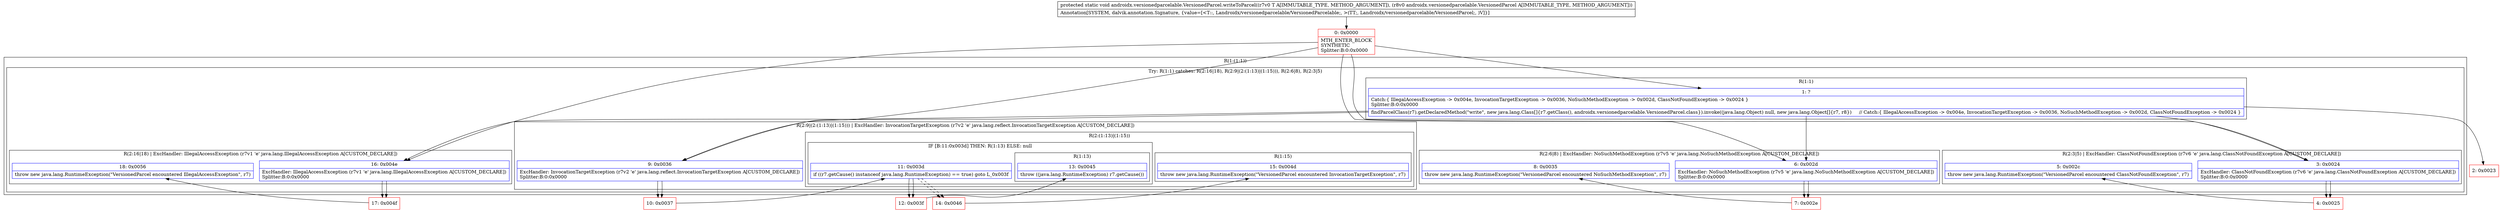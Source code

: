 digraph "CFG forandroidx.versionedparcelable.VersionedParcel.writeToParcel(Landroidx\/versionedparcelable\/VersionedParcelable;Landroidx\/versionedparcelable\/VersionedParcel;)V" {
subgraph cluster_Region_814045052 {
label = "R(1:(1:1))";
node [shape=record,color=blue];
subgraph cluster_TryCatchRegion_720233345 {
label = "Try: R(1:1) catches: R(2:16|18), R(2:9|(2:(1:13)|(1:15))), R(2:6|8), R(2:3|5)";
node [shape=record,color=blue];
subgraph cluster_Region_627947087 {
label = "R(1:1)";
node [shape=record,color=blue];
Node_1 [shape=record,label="{1\:\ ?|Catch:\{ IllegalAccessException \-\> 0x004e, InvocationTargetException \-\> 0x0036, NoSuchMethodException \-\> 0x002d, ClassNotFoundException \-\> 0x0024 \}\lSplitter:B:0:0x0000\l|findParcelClass(r7).getDeclaredMethod(\"write\", new java.lang.Class[]\{r7.getClass(), androidx.versionedparcelable.VersionedParcel.class\}).invoke((java.lang.Object) null, new java.lang.Object[]\{r7, r8\})     \/\/ Catch:\{ IllegalAccessException \-\> 0x004e, InvocationTargetException \-\> 0x0036, NoSuchMethodException \-\> 0x002d, ClassNotFoundException \-\> 0x0024 \}\l}"];
}
subgraph cluster_Region_392351897 {
label = "R(2:16|18) | ExcHandler: IllegalAccessException (r7v1 'e' java.lang.IllegalAccessException A[CUSTOM_DECLARE])\l";
node [shape=record,color=blue];
Node_16 [shape=record,label="{16\:\ 0x004e|ExcHandler: IllegalAccessException (r7v1 'e' java.lang.IllegalAccessException A[CUSTOM_DECLARE])\lSplitter:B:0:0x0000\l}"];
Node_18 [shape=record,label="{18\:\ 0x0056|throw new java.lang.RuntimeException(\"VersionedParcel encountered IllegalAccessException\", r7)\l}"];
}
subgraph cluster_Region_222714814 {
label = "R(2:9|(2:(1:13)|(1:15))) | ExcHandler: InvocationTargetException (r7v2 'e' java.lang.reflect.InvocationTargetException A[CUSTOM_DECLARE])\l";
node [shape=record,color=blue];
Node_9 [shape=record,label="{9\:\ 0x0036|ExcHandler: InvocationTargetException (r7v2 'e' java.lang.reflect.InvocationTargetException A[CUSTOM_DECLARE])\lSplitter:B:0:0x0000\l}"];
subgraph cluster_Region_1223835772 {
label = "R(2:(1:13)|(1:15))";
node [shape=record,color=blue];
subgraph cluster_IfRegion_15030499 {
label = "IF [B:11:0x003d] THEN: R(1:13) ELSE: null";
node [shape=record,color=blue];
Node_11 [shape=record,label="{11\:\ 0x003d|if ((r7.getCause() instanceof java.lang.RuntimeException) == true) goto L_0x003f\l}"];
subgraph cluster_Region_16955006 {
label = "R(1:13)";
node [shape=record,color=blue];
Node_13 [shape=record,label="{13\:\ 0x0045|throw ((java.lang.RuntimeException) r7.getCause())\l}"];
}
}
subgraph cluster_Region_1051104843 {
label = "R(1:15)";
node [shape=record,color=blue];
Node_15 [shape=record,label="{15\:\ 0x004d|throw new java.lang.RuntimeException(\"VersionedParcel encountered InvocationTargetException\", r7)\l}"];
}
}
}
subgraph cluster_Region_1687015491 {
label = "R(2:6|8) | ExcHandler: NoSuchMethodException (r7v5 'e' java.lang.NoSuchMethodException A[CUSTOM_DECLARE])\l";
node [shape=record,color=blue];
Node_6 [shape=record,label="{6\:\ 0x002d|ExcHandler: NoSuchMethodException (r7v5 'e' java.lang.NoSuchMethodException A[CUSTOM_DECLARE])\lSplitter:B:0:0x0000\l}"];
Node_8 [shape=record,label="{8\:\ 0x0035|throw new java.lang.RuntimeException(\"VersionedParcel encountered NoSuchMethodException\", r7)\l}"];
}
subgraph cluster_Region_1308999281 {
label = "R(2:3|5) | ExcHandler: ClassNotFoundException (r7v6 'e' java.lang.ClassNotFoundException A[CUSTOM_DECLARE])\l";
node [shape=record,color=blue];
Node_3 [shape=record,label="{3\:\ 0x0024|ExcHandler: ClassNotFoundException (r7v6 'e' java.lang.ClassNotFoundException A[CUSTOM_DECLARE])\lSplitter:B:0:0x0000\l}"];
Node_5 [shape=record,label="{5\:\ 0x002c|throw new java.lang.RuntimeException(\"VersionedParcel encountered ClassNotFoundException\", r7)\l}"];
}
}
}
subgraph cluster_Region_392351897 {
label = "R(2:16|18) | ExcHandler: IllegalAccessException (r7v1 'e' java.lang.IllegalAccessException A[CUSTOM_DECLARE])\l";
node [shape=record,color=blue];
Node_16 [shape=record,label="{16\:\ 0x004e|ExcHandler: IllegalAccessException (r7v1 'e' java.lang.IllegalAccessException A[CUSTOM_DECLARE])\lSplitter:B:0:0x0000\l}"];
Node_18 [shape=record,label="{18\:\ 0x0056|throw new java.lang.RuntimeException(\"VersionedParcel encountered IllegalAccessException\", r7)\l}"];
}
subgraph cluster_Region_222714814 {
label = "R(2:9|(2:(1:13)|(1:15))) | ExcHandler: InvocationTargetException (r7v2 'e' java.lang.reflect.InvocationTargetException A[CUSTOM_DECLARE])\l";
node [shape=record,color=blue];
Node_9 [shape=record,label="{9\:\ 0x0036|ExcHandler: InvocationTargetException (r7v2 'e' java.lang.reflect.InvocationTargetException A[CUSTOM_DECLARE])\lSplitter:B:0:0x0000\l}"];
subgraph cluster_Region_1223835772 {
label = "R(2:(1:13)|(1:15))";
node [shape=record,color=blue];
subgraph cluster_IfRegion_15030499 {
label = "IF [B:11:0x003d] THEN: R(1:13) ELSE: null";
node [shape=record,color=blue];
Node_11 [shape=record,label="{11\:\ 0x003d|if ((r7.getCause() instanceof java.lang.RuntimeException) == true) goto L_0x003f\l}"];
subgraph cluster_Region_16955006 {
label = "R(1:13)";
node [shape=record,color=blue];
Node_13 [shape=record,label="{13\:\ 0x0045|throw ((java.lang.RuntimeException) r7.getCause())\l}"];
}
}
subgraph cluster_Region_1051104843 {
label = "R(1:15)";
node [shape=record,color=blue];
Node_15 [shape=record,label="{15\:\ 0x004d|throw new java.lang.RuntimeException(\"VersionedParcel encountered InvocationTargetException\", r7)\l}"];
}
}
}
subgraph cluster_Region_1687015491 {
label = "R(2:6|8) | ExcHandler: NoSuchMethodException (r7v5 'e' java.lang.NoSuchMethodException A[CUSTOM_DECLARE])\l";
node [shape=record,color=blue];
Node_6 [shape=record,label="{6\:\ 0x002d|ExcHandler: NoSuchMethodException (r7v5 'e' java.lang.NoSuchMethodException A[CUSTOM_DECLARE])\lSplitter:B:0:0x0000\l}"];
Node_8 [shape=record,label="{8\:\ 0x0035|throw new java.lang.RuntimeException(\"VersionedParcel encountered NoSuchMethodException\", r7)\l}"];
}
subgraph cluster_Region_1308999281 {
label = "R(2:3|5) | ExcHandler: ClassNotFoundException (r7v6 'e' java.lang.ClassNotFoundException A[CUSTOM_DECLARE])\l";
node [shape=record,color=blue];
Node_3 [shape=record,label="{3\:\ 0x0024|ExcHandler: ClassNotFoundException (r7v6 'e' java.lang.ClassNotFoundException A[CUSTOM_DECLARE])\lSplitter:B:0:0x0000\l}"];
Node_5 [shape=record,label="{5\:\ 0x002c|throw new java.lang.RuntimeException(\"VersionedParcel encountered ClassNotFoundException\", r7)\l}"];
}
Node_0 [shape=record,color=red,label="{0\:\ 0x0000|MTH_ENTER_BLOCK\lSYNTHETIC\lSplitter:B:0:0x0000\l}"];
Node_2 [shape=record,color=red,label="{2\:\ 0x0023}"];
Node_4 [shape=record,color=red,label="{4\:\ 0x0025}"];
Node_7 [shape=record,color=red,label="{7\:\ 0x002e}"];
Node_10 [shape=record,color=red,label="{10\:\ 0x0037}"];
Node_12 [shape=record,color=red,label="{12\:\ 0x003f}"];
Node_14 [shape=record,color=red,label="{14\:\ 0x0046}"];
Node_17 [shape=record,color=red,label="{17\:\ 0x004f}"];
MethodNode[shape=record,label="{protected static void androidx.versionedparcelable.VersionedParcel.writeToParcel((r7v0 T A[IMMUTABLE_TYPE, METHOD_ARGUMENT]), (r8v0 androidx.versionedparcelable.VersionedParcel A[IMMUTABLE_TYPE, METHOD_ARGUMENT]))  | Annotation[SYSTEM, dalvik.annotation.Signature, \{value=[\<T::, Landroidx\/versionedparcelable\/VersionedParcelable;, \>(TT;, Landroidx\/versionedparcelable\/VersionedParcel;, )V]\}]\l}"];
MethodNode -> Node_0;
Node_1 -> Node_2;
Node_1 -> Node_16;
Node_1 -> Node_9;
Node_1 -> Node_6;
Node_1 -> Node_3;
Node_16 -> Node_17;
Node_9 -> Node_10;
Node_11 -> Node_12;
Node_11 -> Node_14[style=dashed];
Node_6 -> Node_7;
Node_3 -> Node_4;
Node_16 -> Node_17;
Node_9 -> Node_10;
Node_11 -> Node_12;
Node_11 -> Node_14[style=dashed];
Node_6 -> Node_7;
Node_3 -> Node_4;
Node_0 -> Node_1;
Node_0 -> Node_16;
Node_0 -> Node_9;
Node_0 -> Node_6;
Node_0 -> Node_3;
Node_4 -> Node_5;
Node_7 -> Node_8;
Node_10 -> Node_11;
Node_12 -> Node_13;
Node_14 -> Node_15;
Node_17 -> Node_18;
}


